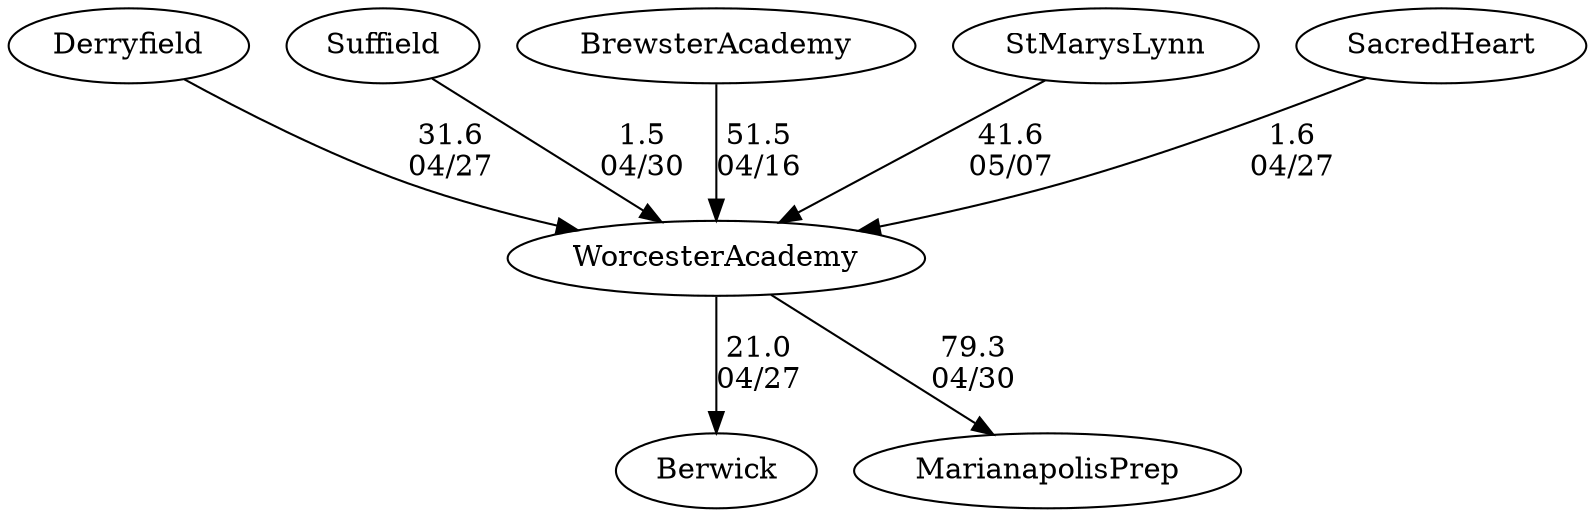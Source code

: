 digraph girls1foursWorcesterAcademy {Derryfield [URL="girls1foursDerryfield.html"];Berwick [URL="girls1foursBerwick.html"];WorcesterAcademy [URL="girls1foursWorcesterAcademy.html"];MarianapolisPrep [URL="girls1foursMarianapolisPrep.html"];Suffield [URL="girls1foursSuffield.html"];BrewsterAcademy [URL="girls1foursBrewsterAcademy.html"];StMarysLynn [URL="girls1foursStMarysLynn.html"];SacredHeart [URL="girls1foursSacredHeart.html"];Derryfield -> WorcesterAcademy[label="31.6
04/27", weight="69", tooltip="NEIRA Girls Fours, Worcester Academy, Berwick Academy, Derryfield, Sacred Heart-Greenwich			
Conditions: Strong cross/tailwind (20mph), heavy chop throughout races. Wind picked up considerably between 1st and last races Comments: Girls V1 race was approximately 1550 meters. Girls 2V race was approximately 1475 meters.
None", URL="https://www.row2k.com/results/resultspage.cfm?UID=5100A5CA83A99A9CD2E37FEC65103FEF&cat=1", random="random"]; 
SacredHeart -> WorcesterAcademy[label="1.6
04/27", weight="99", tooltip="NEIRA Girls Fours, Worcester Academy, Berwick Academy, Derryfield, Sacred Heart-Greenwich			
Conditions: Strong cross/tailwind (20mph), heavy chop throughout races. Wind picked up considerably between 1st and last races Comments: Girls V1 race was approximately 1550 meters. Girls 2V race was approximately 1475 meters.
None", URL="https://www.row2k.com/results/resultspage.cfm?UID=5100A5CA83A99A9CD2E37FEC65103FEF&cat=1", random="random"]; 
WorcesterAcademy -> Berwick[label="21.0
04/27", weight="79", tooltip="NEIRA Girls Fours, Worcester Academy, Berwick Academy, Derryfield, Sacred Heart-Greenwich			
Conditions: Strong cross/tailwind (20mph), heavy chop throughout races. Wind picked up considerably between 1st and last races Comments: Girls V1 race was approximately 1550 meters. Girls 2V race was approximately 1475 meters.
None", URL="https://www.row2k.com/results/resultspage.cfm?UID=5100A5CA83A99A9CD2E37FEC65103FEF&cat=1", random="random"]; 
BrewsterAcademy -> WorcesterAcademy[label="51.5
04/16", weight="49", tooltip="NEIRA Boys & Girls Fours,'Worcester Academy' and 'Brewster Academy'			
Distance: 1500m Conditions: Windy conditions. Stayed pretty much the same throughout all races. Slight crosswind coming across from the Worcester side to the Shrewsbury side of the lake. Comments: The results for the Boys Sixth Boat are for Mixed Novice 8+'s that both Worcester Academy and Brewster Academy raced.
None", URL="https://www.row2k.com/results/resultspage.cfm?UID=89B923A079203B9788590BB072E28088&cat=5", random="random"]; 
StMarysLynn -> WorcesterAcademy[label="41.6
05/07", weight="59", tooltip="NEIRA Boys & Girls Fours,Bancroft School, St. Mary's Lynn, Eagle Hill School, Worcester Academy, Thayer Academy, St. Mark's			
Distance: 1500m Conditions: Slight head/cross wind throughout the races.
None", URL="https://www.row2k.com/results/resultspage.cfm?UID=D9F3FD47837D8C36A90E1613F9F35A67&cat=5", random="random"]; 
Suffield -> WorcesterAcademy[label="1.5
04/30", weight="99", tooltip="NEIRA Girls , Worcester Academy vs. Suffield Academy, Marianapolis			
Distance: 1500 meters Conditions: Moderate tailwind, slight chop throughout races.
None", URL="https://www.row2k.com/results/resultspage.cfm?UID=3E2795D2BE91D9DEA1F8805FF62566D7&cat=1", random="random"]; 
WorcesterAcademy -> MarianapolisPrep[label="79.3
04/30", weight="21", tooltip="NEIRA Girls , Worcester Academy vs. Suffield Academy, Marianapolis			
Distance: 1500 meters Conditions: Moderate tailwind, slight chop throughout races.
None", URL="https://www.row2k.com/results/resultspage.cfm?UID=3E2795D2BE91D9DEA1F8805FF62566D7&cat=1", random="random"]}